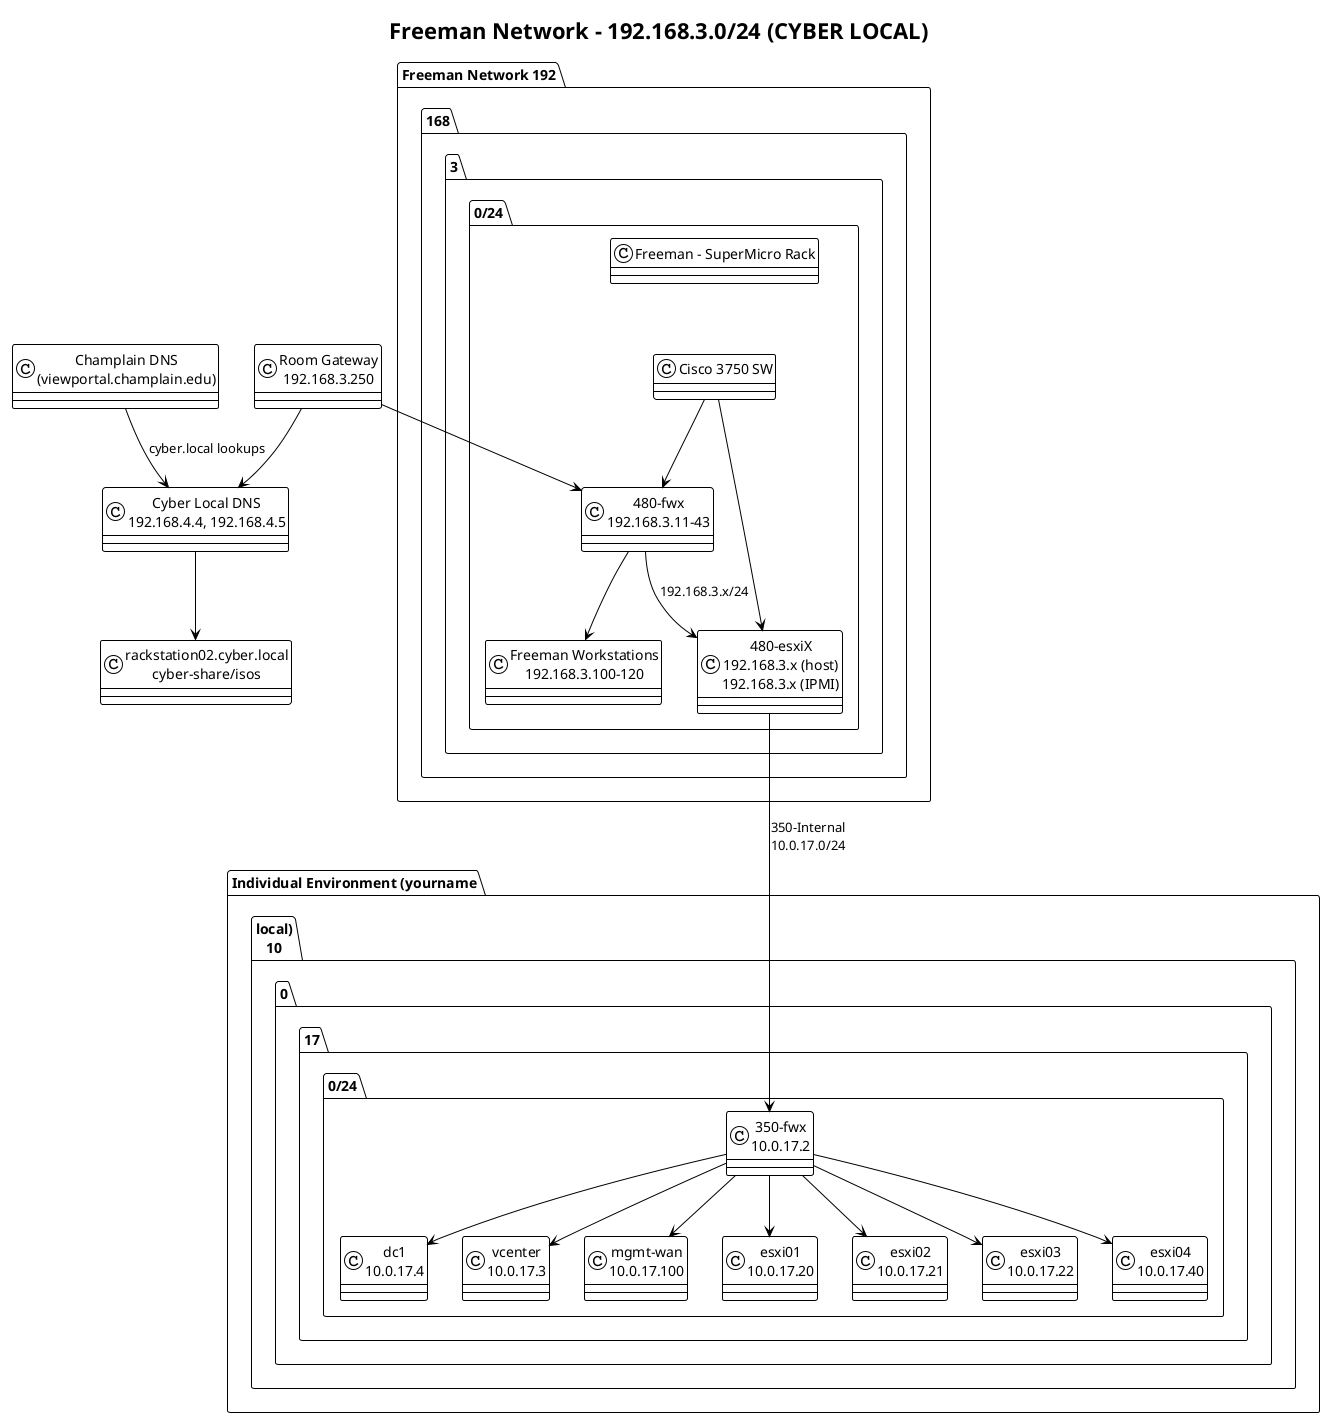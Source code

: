 @startuml
!define RECTANGLE class
!theme plain

title Freeman Network - 192.168.3.0/24 (CYBER LOCAL)

' ==== DNS & External ====
RECTANGLE champlain_dns as "Champlain DNS\n(viewportal.champlain.edu)"
RECTANGLE cyber_dns as "Cyber Local DNS\n192.168.4.4, 192.168.4.5"
RECTANGLE rackstation as "rackstation02.cyber.local\ncyber-share/isos"

champlain_dns --> cyber_dns : "cyber.local lookups"
cyber_dns --> rackstation

' ==== Gateway ====
RECTANGLE gateway as "Room Gateway\n192.168.3.250"

' ==== Main Network ====
package "Freeman Network 192.168.3.0/24" {
    RECTANGLE cisco as "Cisco 3750 SW"
    RECTANGLE supermicro as "Freeman - SuperMicro Rack"
    RECTANGLE workstation as "Freeman Workstations\n192.168.3.100-120"
    RECTANGLE fw480 as "480-fwx\n192.168.3.11-43"
    RECTANGLE esxi480 as "480-esxiX\n192.168.3.x (host)\n192.168.3.x (IPMI)"
    
    supermicro -[hidden]-> cisco
    cisco --> esxi480
    cisco --> fw480
    fw480 --> workstation
}

gateway --> fw480
gateway --> cyber_dns

' ==== Internal Environment ====
package "Individual Environment (yourname.local)\n10.0.17.0/24" {
    RECTANGLE dc1 as "dc1\n10.0.17.4"
    RECTANGLE vcenter as "vcenter\n10.0.17.3"
    RECTANGLE mgmt as "mgmt-wan\n10.0.17.100"
    RECTANGLE fw350 as "350-fwx\n10.0.17.2"
    RECTANGLE esxi01 as "esxi01\n10.0.17.20"
    RECTANGLE esxi02 as "esxi02\n10.0.17.21"
    RECTANGLE esxi03 as "esxi03\n10.0.17.22"
    RECTANGLE esxi04 as "esxi04\n10.0.17.40"
    
    fw350 --> dc1
    fw350 --> vcenter
    fw350 --> mgmt
    fw350 --> esxi01
    fw350 --> esxi02
    fw350 --> esxi03
    fw350 --> esxi04
}

esxi480 --> fw350 : "350-Internal\n10.0.17.0/24"
fw480 --> esxi480 : "192.168.3.x/24"

@enduml
